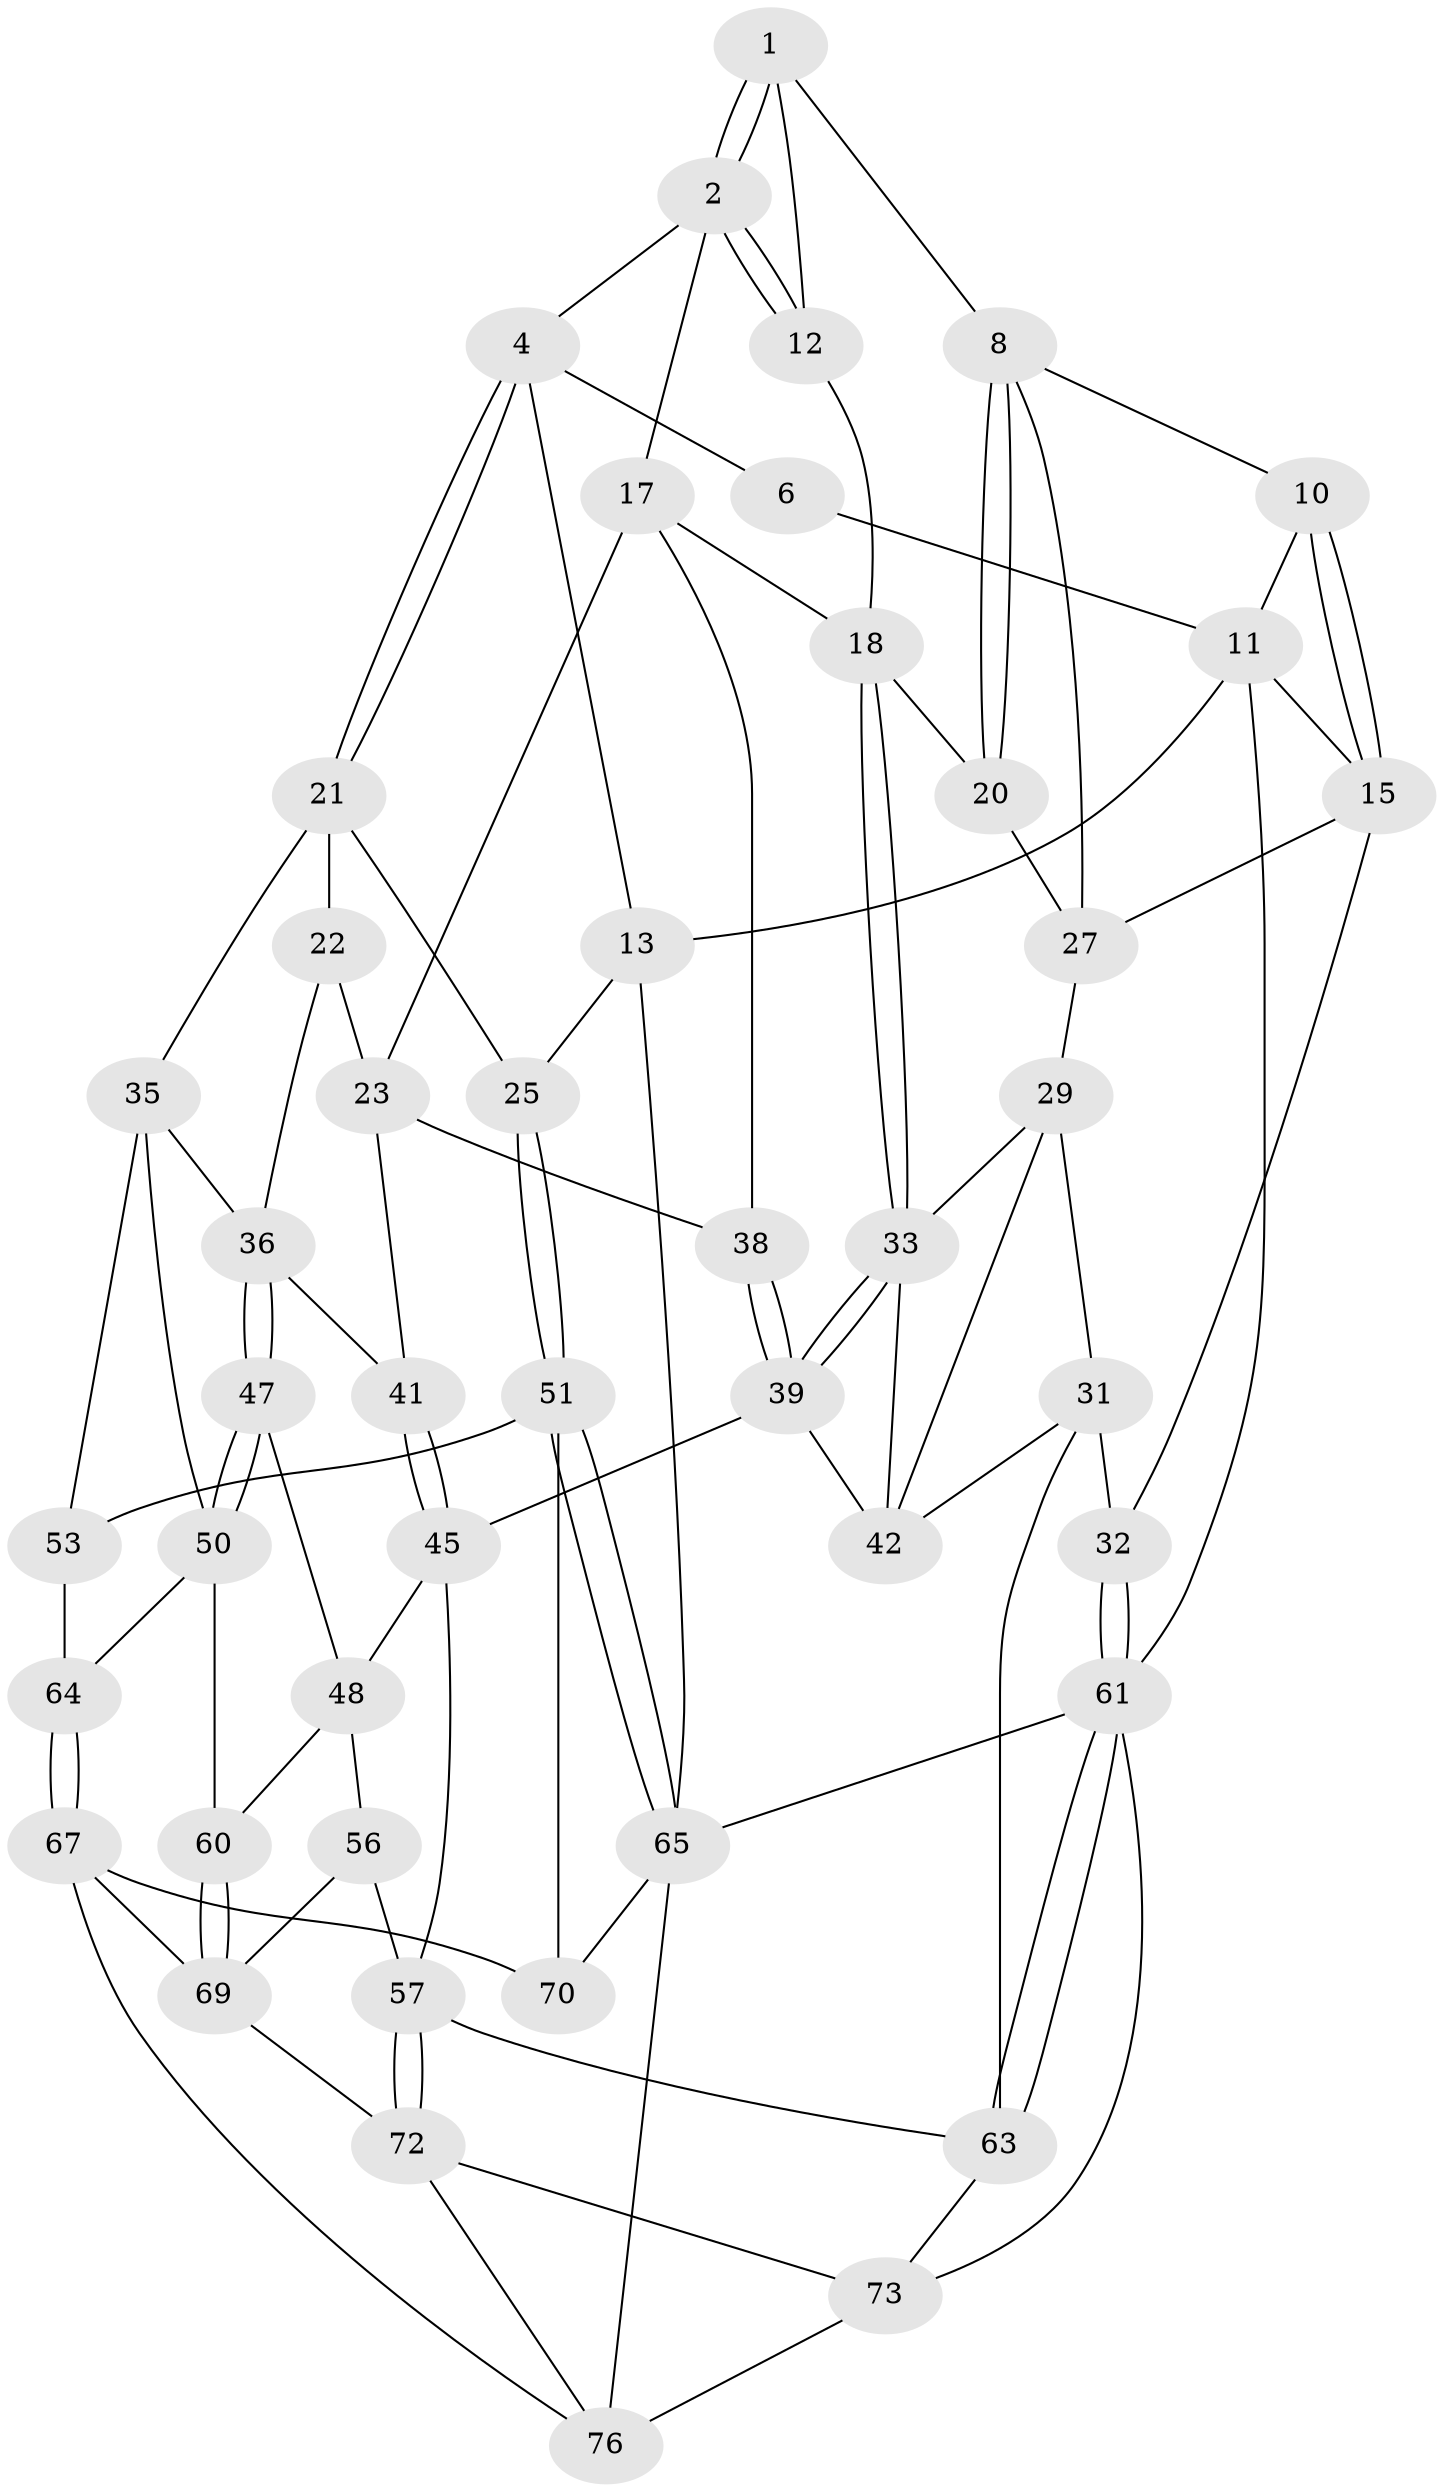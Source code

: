 // Generated by graph-tools (version 1.1) at 2025/24/03/03/25 07:24:39]
// undirected, 47 vertices, 105 edges
graph export_dot {
graph [start="1"]
  node [color=gray90,style=filled];
  1 [pos="+0.39071166828388526+0",super="+7"];
  2 [pos="+0.4719469387811148+0.009199880486412881",super="+3"];
  4 [pos="+0.7393497801850293+0.0577166962006064",super="+5"];
  6 [pos="+0.38411696917487403+0"];
  8 [pos="+0.28377588269742093+0.17129478053510322",super="+9"];
  10 [pos="+0.10738785563558025+0"];
  11 [pos="+0.08633512084038221+0",super="+14"];
  12 [pos="+0.40017797212594874+0.14170741529854422"];
  13 [pos="+1+0"];
  15 [pos="+0.07490655848430064+0.19554712073976785",super="+16"];
  17 [pos="+0.47482579996382107+0.2608812488146083",super="+24"];
  18 [pos="+0.3838752205940411+0.2477655414550049",super="+19"];
  20 [pos="+0.3405636371917465+0.2274832814751571"];
  21 [pos="+0.7846779416531214+0.22155369869777933",super="+26"];
  22 [pos="+0.7382530324862099+0.2578862380538336"];
  23 [pos="+0.5964177177399833+0.3054072977932775",super="+40"];
  25 [pos="+1+0.3485054056892465"];
  27 [pos="+0.14523066150877786+0.18919535250513486",super="+28"];
  29 [pos="+0.17119060903340433+0.35697079659126557",super="+30"];
  31 [pos="+0+0.4444832035057523",super="+54"];
  32 [pos="+0+0.4262426508949152"];
  33 [pos="+0.33387494893380193+0.3707757098984174",super="+34"];
  35 [pos="+1+0.38364617455631905",super="+49"];
  36 [pos="+0.88262142010592+0.4706224514677014",super="+37"];
  38 [pos="+0.464781389844146+0.48314421564341087"];
  39 [pos="+0.4180687400715797+0.537536986596859",super="+43"];
  41 [pos="+0.6563998661063897+0.4996858991185085"];
  42 [pos="+0.19291282920867098+0.5347980264605704",super="+44"];
  45 [pos="+0.6864069618342172+0.598164883427632",super="+46"];
  47 [pos="+0.7320052018600981+0.6043719388474165"];
  48 [pos="+0.6935342536771331+0.601395986530882",super="+55"];
  50 [pos="+0.811118064439317+0.6755905834312991",super="+59"];
  51 [pos="+1+0.8325358328730612",super="+52"];
  53 [pos="+1+0.7756279802072974"];
  56 [pos="+0.53211631005593+0.8252296815948721"];
  57 [pos="+0.45540241954889105+0.7863455700969094",super="+58"];
  60 [pos="+0.7357820718837135+0.8240527833247105"];
  61 [pos="+0+0.9384341693781473",super="+62"];
  63 [pos="+0.08804661566491476+0.8508049990330956",super="+66"];
  64 [pos="+0.8447132727358988+0.7983610746419089"];
  65 [pos="+1+1",super="+75"];
  67 [pos="+0.8647660346199585+0.9095192922627617",super="+68"];
  69 [pos="+0.7031462652618714+1",super="+71"];
  70 [pos="+0.9092711926746131+0.9136988727791252"];
  72 [pos="+0.4051694235142079+0.966978026295024",super="+74"];
  73 [pos="+0.22134219914238837+0.9153699258724209",super="+77"];
  76 [pos="+0.7202464414268249+1",super="+78"];
  1 -- 2;
  1 -- 2;
  1 -- 8;
  1 -- 12;
  2 -- 12;
  2 -- 12;
  2 -- 17;
  2 -- 4;
  4 -- 21;
  4 -- 21;
  4 -- 13;
  4 -- 6;
  6 -- 11;
  8 -- 20;
  8 -- 20;
  8 -- 10;
  8 -- 27;
  10 -- 11;
  10 -- 15;
  10 -- 15;
  11 -- 61;
  11 -- 13;
  11 -- 15;
  12 -- 18;
  13 -- 25;
  13 -- 65;
  15 -- 27;
  15 -- 32;
  17 -- 18;
  17 -- 38;
  17 -- 23;
  18 -- 33;
  18 -- 33;
  18 -- 20;
  20 -- 27;
  21 -- 22;
  21 -- 25;
  21 -- 35;
  22 -- 23;
  22 -- 36;
  23 -- 41;
  23 -- 38;
  25 -- 51;
  25 -- 51;
  27 -- 29;
  29 -- 42;
  29 -- 31;
  29 -- 33;
  31 -- 32;
  31 -- 63;
  31 -- 42;
  32 -- 61;
  32 -- 61;
  33 -- 39;
  33 -- 39;
  33 -- 42;
  35 -- 36;
  35 -- 50;
  35 -- 53;
  36 -- 47;
  36 -- 47;
  36 -- 41;
  38 -- 39;
  38 -- 39;
  39 -- 45;
  39 -- 42;
  41 -- 45;
  41 -- 45;
  45 -- 48;
  45 -- 57;
  47 -- 48;
  47 -- 50;
  47 -- 50;
  48 -- 56;
  48 -- 60;
  50 -- 64;
  50 -- 60;
  51 -- 65;
  51 -- 65;
  51 -- 53;
  51 -- 70;
  53 -- 64;
  56 -- 57;
  56 -- 69;
  57 -- 72;
  57 -- 72;
  57 -- 63;
  60 -- 69;
  60 -- 69;
  61 -- 63;
  61 -- 63;
  61 -- 65;
  61 -- 73;
  63 -- 73;
  64 -- 67;
  64 -- 67;
  65 -- 76;
  65 -- 70;
  67 -- 70;
  67 -- 76;
  67 -- 69;
  69 -- 72;
  72 -- 73;
  72 -- 76;
  73 -- 76;
}
